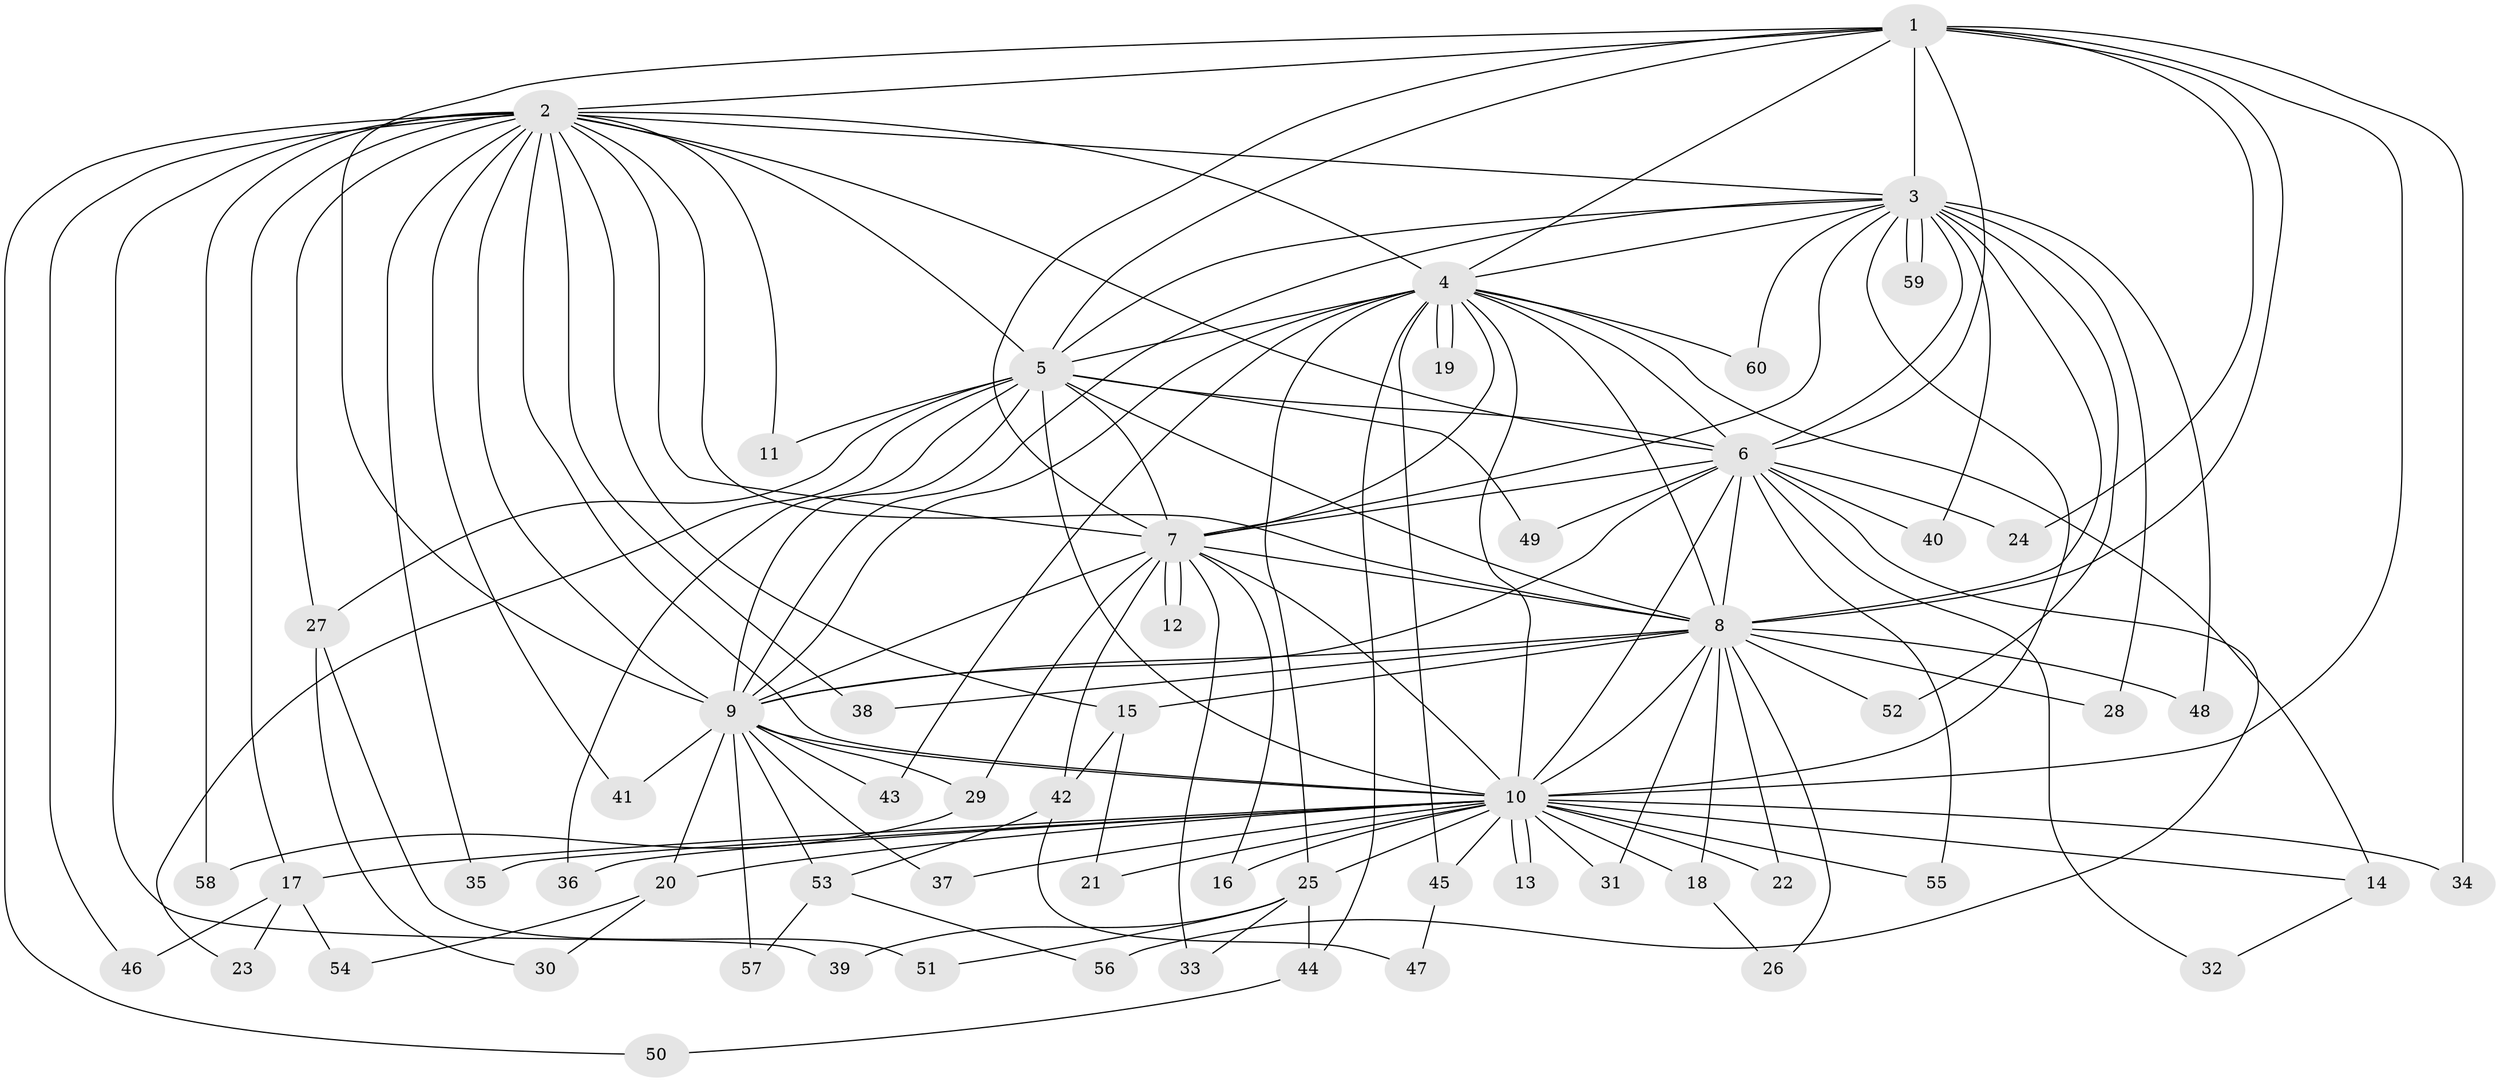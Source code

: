 // Generated by graph-tools (version 1.1) at 2025/49/03/09/25 03:49:37]
// undirected, 60 vertices, 145 edges
graph export_dot {
graph [start="1"]
  node [color=gray90,style=filled];
  1;
  2;
  3;
  4;
  5;
  6;
  7;
  8;
  9;
  10;
  11;
  12;
  13;
  14;
  15;
  16;
  17;
  18;
  19;
  20;
  21;
  22;
  23;
  24;
  25;
  26;
  27;
  28;
  29;
  30;
  31;
  32;
  33;
  34;
  35;
  36;
  37;
  38;
  39;
  40;
  41;
  42;
  43;
  44;
  45;
  46;
  47;
  48;
  49;
  50;
  51;
  52;
  53;
  54;
  55;
  56;
  57;
  58;
  59;
  60;
  1 -- 2;
  1 -- 3;
  1 -- 4;
  1 -- 5;
  1 -- 6;
  1 -- 7;
  1 -- 8;
  1 -- 9;
  1 -- 10;
  1 -- 24;
  1 -- 34;
  2 -- 3;
  2 -- 4;
  2 -- 5;
  2 -- 6;
  2 -- 7;
  2 -- 8;
  2 -- 9;
  2 -- 10;
  2 -- 11;
  2 -- 15;
  2 -- 17;
  2 -- 27;
  2 -- 35;
  2 -- 38;
  2 -- 39;
  2 -- 41;
  2 -- 46;
  2 -- 50;
  2 -- 58;
  3 -- 4;
  3 -- 5;
  3 -- 6;
  3 -- 7;
  3 -- 8;
  3 -- 9;
  3 -- 10;
  3 -- 28;
  3 -- 40;
  3 -- 48;
  3 -- 52;
  3 -- 59;
  3 -- 59;
  3 -- 60;
  4 -- 5;
  4 -- 6;
  4 -- 7;
  4 -- 8;
  4 -- 9;
  4 -- 10;
  4 -- 14;
  4 -- 19;
  4 -- 19;
  4 -- 25;
  4 -- 43;
  4 -- 44;
  4 -- 45;
  4 -- 60;
  5 -- 6;
  5 -- 7;
  5 -- 8;
  5 -- 9;
  5 -- 10;
  5 -- 11;
  5 -- 23;
  5 -- 27;
  5 -- 36;
  5 -- 49;
  6 -- 7;
  6 -- 8;
  6 -- 9;
  6 -- 10;
  6 -- 24;
  6 -- 32;
  6 -- 40;
  6 -- 49;
  6 -- 55;
  6 -- 56;
  7 -- 8;
  7 -- 9;
  7 -- 10;
  7 -- 12;
  7 -- 12;
  7 -- 16;
  7 -- 29;
  7 -- 33;
  7 -- 42;
  8 -- 9;
  8 -- 10;
  8 -- 15;
  8 -- 18;
  8 -- 22;
  8 -- 26;
  8 -- 28;
  8 -- 31;
  8 -- 38;
  8 -- 48;
  8 -- 52;
  9 -- 10;
  9 -- 20;
  9 -- 29;
  9 -- 37;
  9 -- 41;
  9 -- 43;
  9 -- 53;
  9 -- 57;
  10 -- 13;
  10 -- 13;
  10 -- 14;
  10 -- 16;
  10 -- 17;
  10 -- 18;
  10 -- 20;
  10 -- 21;
  10 -- 22;
  10 -- 25;
  10 -- 31;
  10 -- 34;
  10 -- 35;
  10 -- 36;
  10 -- 37;
  10 -- 45;
  10 -- 55;
  14 -- 32;
  15 -- 21;
  15 -- 42;
  17 -- 23;
  17 -- 46;
  17 -- 54;
  18 -- 26;
  20 -- 30;
  20 -- 54;
  25 -- 33;
  25 -- 39;
  25 -- 44;
  25 -- 51;
  27 -- 30;
  27 -- 51;
  29 -- 58;
  42 -- 47;
  42 -- 53;
  44 -- 50;
  45 -- 47;
  53 -- 56;
  53 -- 57;
}

